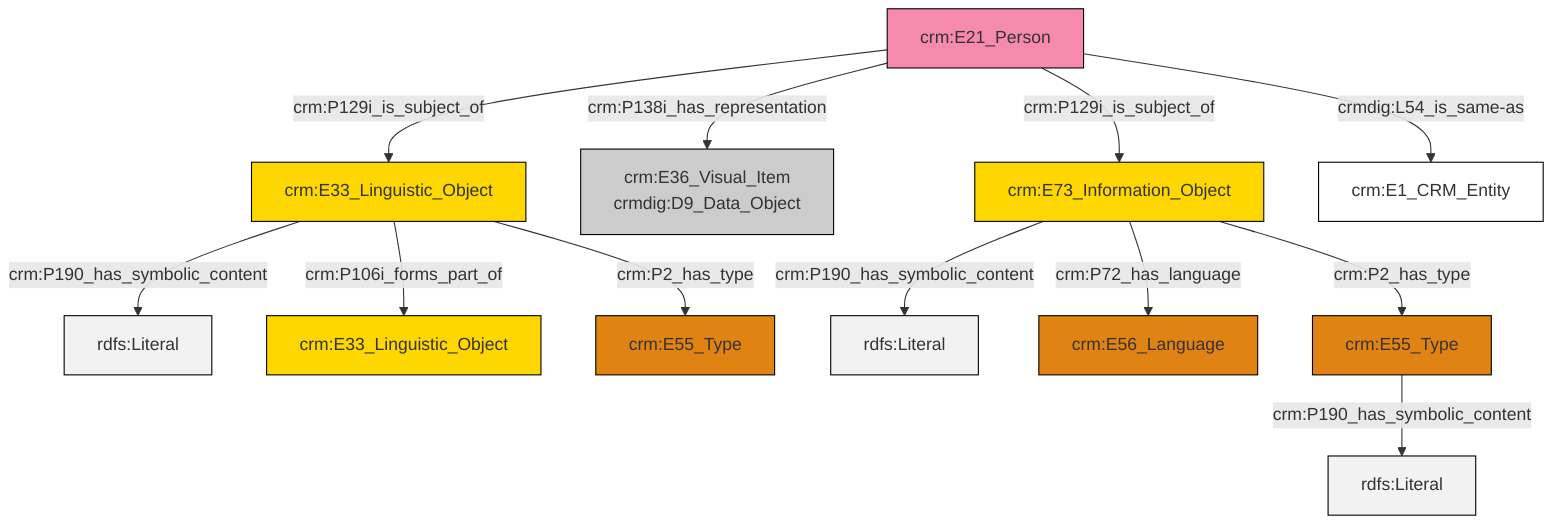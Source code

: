 graph TD
classDef Literal fill:#f2f2f2,stroke:#000000;
classDef CRM_Entity fill:#FFFFFF,stroke:#000000;
classDef Temporal_Entity fill:#00C9E6, stroke:#000000;
classDef Type fill:#E18312, stroke:#000000;
classDef Time-Span fill:#2C9C91, stroke:#000000;
classDef Appellation fill:#FFEB7F, stroke:#000000;
classDef Place fill:#008836, stroke:#000000;
classDef Persistent_Item fill:#B266B2, stroke:#000000;
classDef Conceptual_Object fill:#FFD700, stroke:#000000;
classDef Physical_Thing fill:#D2B48C, stroke:#000000;
classDef Actor fill:#f58aad, stroke:#000000;
classDef PC_Classes fill:#4ce600, stroke:#000000;
classDef Multi fill:#cccccc,stroke:#000000;

0["crm:E55_Type"]:::Type -->|crm:P190_has_symbolic_content| 1[rdfs:Literal]:::Literal
5["crm:E33_Linguistic_Object"]:::Conceptual_Object -->|crm:P190_has_symbolic_content| 6[rdfs:Literal]:::Literal
5["crm:E33_Linguistic_Object"]:::Conceptual_Object -->|crm:P106i_forms_part_of| 9["crm:E33_Linguistic_Object"]:::Conceptual_Object
2["crm:E73_Information_Object"]:::Conceptual_Object -->|crm:P190_has_symbolic_content| 10[rdfs:Literal]:::Literal
5["crm:E33_Linguistic_Object"]:::Conceptual_Object -->|crm:P2_has_type| 7["crm:E55_Type"]:::Type
17["crm:E21_Person"]:::Actor -->|crm:P129i_is_subject_of| 5["crm:E33_Linguistic_Object"]:::Conceptual_Object
2["crm:E73_Information_Object"]:::Conceptual_Object -->|crm:P72_has_language| 14["crm:E56_Language"]:::Type
2["crm:E73_Information_Object"]:::Conceptual_Object -->|crm:P2_has_type| 0["crm:E55_Type"]:::Type
17["crm:E21_Person"]:::Actor -->|crm:P138i_has_representation| 20["crm:E36_Visual_Item<br>crmdig:D9_Data_Object"]:::Multi
17["crm:E21_Person"]:::Actor -->|crm:P129i_is_subject_of| 2["crm:E73_Information_Object"]:::Conceptual_Object
17["crm:E21_Person"]:::Actor -->|crmdig:L54_is_same-as| 11["crm:E1_CRM_Entity"]:::CRM_Entity
